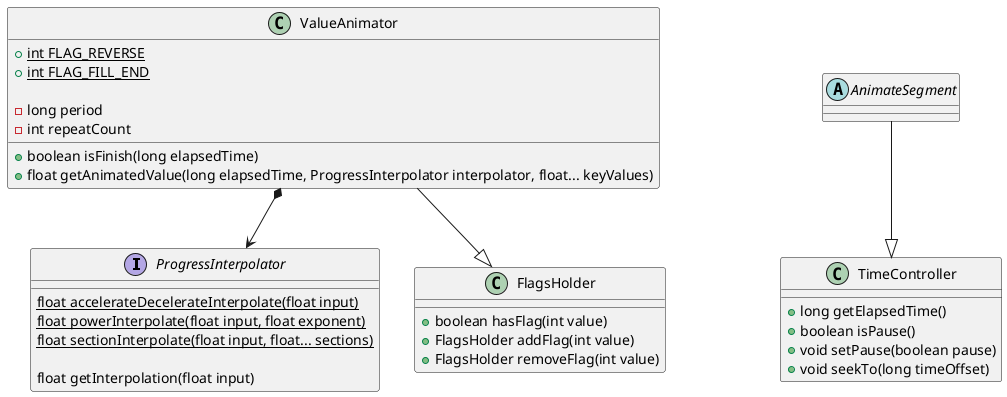 @startuml
'https://plantuml.com/class-diagram

interface ProgressInterpolator {
    {static} float accelerateDecelerateInterpolate(float input)
    {static} float powerInterpolate(float input, float exponent)
    {static} float sectionInterpolate(float input, float... sections)

    float getInterpolation(float input)
}
class FlagsHolder {
    +boolean hasFlag(int value)
    +FlagsHolder addFlag(int value)
    +FlagsHolder removeFlag(int value)
}
class ValueAnimator {
    +{static} int FLAG_REVERSE
    +{static} int FLAG_FILL_END

    -long period
    -int repeatCount
    +boolean isFinish(long elapsedTime)
    +float getAnimatedValue(long elapsedTime, ProgressInterpolator interpolator, float... keyValues)
}
ValueAnimator --|> FlagsHolder
ValueAnimator *--> ProgressInterpolator

class TimeController {
    +long getElapsedTime()
    +boolean isPause()
    +void setPause(boolean pause)
    +void seekTo(long timeOffset)
}
abstract class AnimateSegment {

}

AnimateSegment --|> TimeController

@enduml